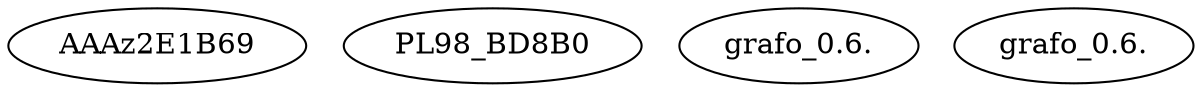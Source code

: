 strict graph  {
"./MALWR/familia_7/AAAz2E1B6940985A23E5639450F8391820655" [label=AAAz2E1B69];
"./MALWR/familia_7/PL98_BD8B082B7711BC980252F988BB0CA936" [label=PL98_BD8B0];
"./MALWR/familia_7/grafo_0.6.png" [label="grafo_0.6."];
"./MALWR/familia_7/grafo_0.6.dot" [label="grafo_0.6."];
}
